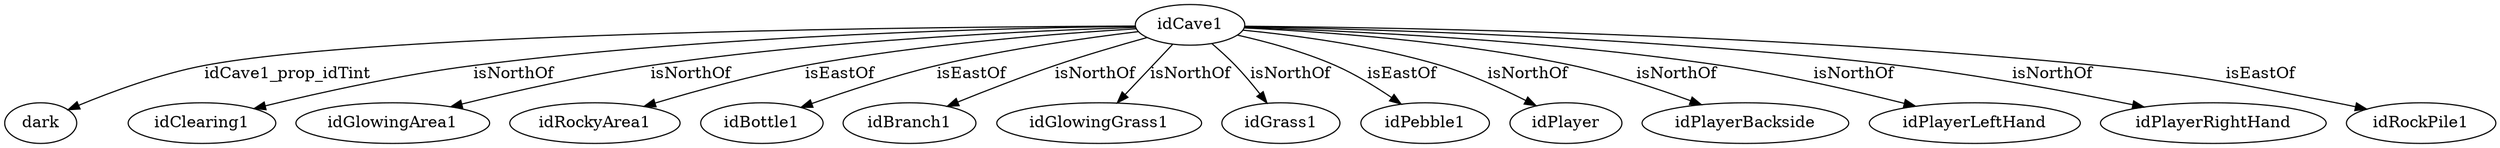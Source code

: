 strict digraph  {
idCave1;
dark;
idClearing1;
idGlowingArea1;
idRockyArea1;
idBottle1;
idBranch1;
idGlowingGrass1;
idGrass1;
idPebble1;
idPlayer;
idPlayerBackside;
idPlayerLeftHand;
idPlayerRightHand;
idRockPile1;
idCave1 -> dark  [label=idCave1_prop_idTint];
idCave1 -> idClearing1  [label=isNorthOf];
idCave1 -> idGlowingArea1  [label=isNorthOf];
idCave1 -> idRockyArea1  [label=isEastOf];
idCave1 -> idBottle1  [label=isEastOf];
idCave1 -> idBranch1  [label=isNorthOf];
idCave1 -> idGlowingGrass1  [label=isNorthOf];
idCave1 -> idGrass1  [label=isNorthOf];
idCave1 -> idPebble1  [label=isEastOf];
idCave1 -> idPlayer  [label=isNorthOf];
idCave1 -> idPlayerBackside  [label=isNorthOf];
idCave1 -> idPlayerLeftHand  [label=isNorthOf];
idCave1 -> idPlayerRightHand  [label=isNorthOf];
idCave1 -> idRockPile1  [label=isEastOf];
}

